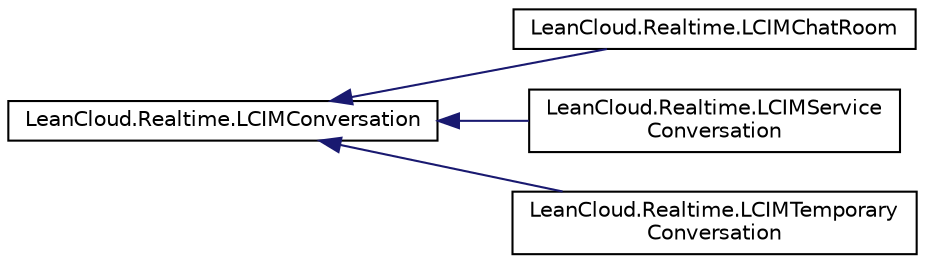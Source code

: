 digraph "Graphical Class Hierarchy"
{
  edge [fontname="Helvetica",fontsize="10",labelfontname="Helvetica",labelfontsize="10"];
  node [fontname="Helvetica",fontsize="10",shape=record];
  rankdir="LR";
  Node1 [label="LeanCloud.Realtime.LCIMConversation",height=0.2,width=0.4,color="black", fillcolor="white", style="filled",URL="$classLeanCloud_1_1Realtime_1_1LCIMConversation.html",tooltip="普通对话 "];
  Node1 -> Node2 [dir="back",color="midnightblue",fontsize="10",style="solid",fontname="Helvetica"];
  Node2 [label="LeanCloud.Realtime.LCIMChatRoom",height=0.2,width=0.4,color="black", fillcolor="white", style="filled",URL="$classLeanCloud_1_1Realtime_1_1LCIMChatRoom.html",tooltip="聊天室 "];
  Node1 -> Node3 [dir="back",color="midnightblue",fontsize="10",style="solid",fontname="Helvetica"];
  Node3 [label="LeanCloud.Realtime.LCIMService\lConversation",height=0.2,width=0.4,color="black", fillcolor="white", style="filled",URL="$classLeanCloud_1_1Realtime_1_1LCIMServiceConversation.html",tooltip="系统对话 "];
  Node1 -> Node4 [dir="back",color="midnightblue",fontsize="10",style="solid",fontname="Helvetica"];
  Node4 [label="LeanCloud.Realtime.LCIMTemporary\lConversation",height=0.2,width=0.4,color="black", fillcolor="white", style="filled",URL="$classLeanCloud_1_1Realtime_1_1LCIMTemporaryConversation.html",tooltip="临时对话 "];
}
